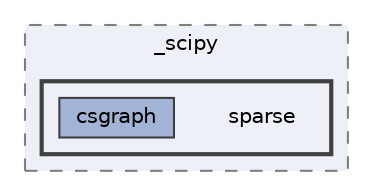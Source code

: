 digraph "/home/jam/Research/IRES-2025/dev/src/llm-scripts/testing/hypothesis-testing/hyp-env/lib/python3.12/site-packages/sklearn/externals/_scipy/sparse"
{
 // LATEX_PDF_SIZE
  bgcolor="transparent";
  edge [fontname=Helvetica,fontsize=10,labelfontname=Helvetica,labelfontsize=10];
  node [fontname=Helvetica,fontsize=10,shape=box,height=0.2,width=0.4];
  compound=true
  subgraph clusterdir_6e52162ea56ca3124bf7a9f17e3bc55b {
    graph [ bgcolor="#edf0f7", pencolor="grey50", label="_scipy", fontname=Helvetica,fontsize=10 style="filled,dashed", URL="dir_6e52162ea56ca3124bf7a9f17e3bc55b.html",tooltip=""]
  subgraph clusterdir_4eb554d6f07378a3c0a2553fc35cbc91 {
    graph [ bgcolor="#edf0f7", pencolor="grey25", label="", fontname=Helvetica,fontsize=10 style="filled,bold", URL="dir_4eb554d6f07378a3c0a2553fc35cbc91.html",tooltip=""]
    dir_4eb554d6f07378a3c0a2553fc35cbc91 [shape=plaintext, label="sparse"];
  dir_af13df7263d8fef21d5fb02231c763b7 [label="csgraph", fillcolor="#a2b4d6", color="grey25", style="filled", URL="dir_af13df7263d8fef21d5fb02231c763b7.html",tooltip=""];
  }
  }
}

